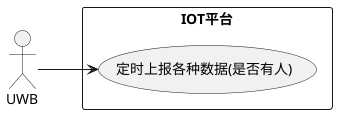 @startuml UWB用例图

' 定义角色
left to right direction
actor "UWB" as UWB

' 定义用例
rectangle "IOT平台" {
  usecase "定时上报各种数据(是否有人)" as UC1
}

' 建立关系
UWB --> UC1

@enduml
